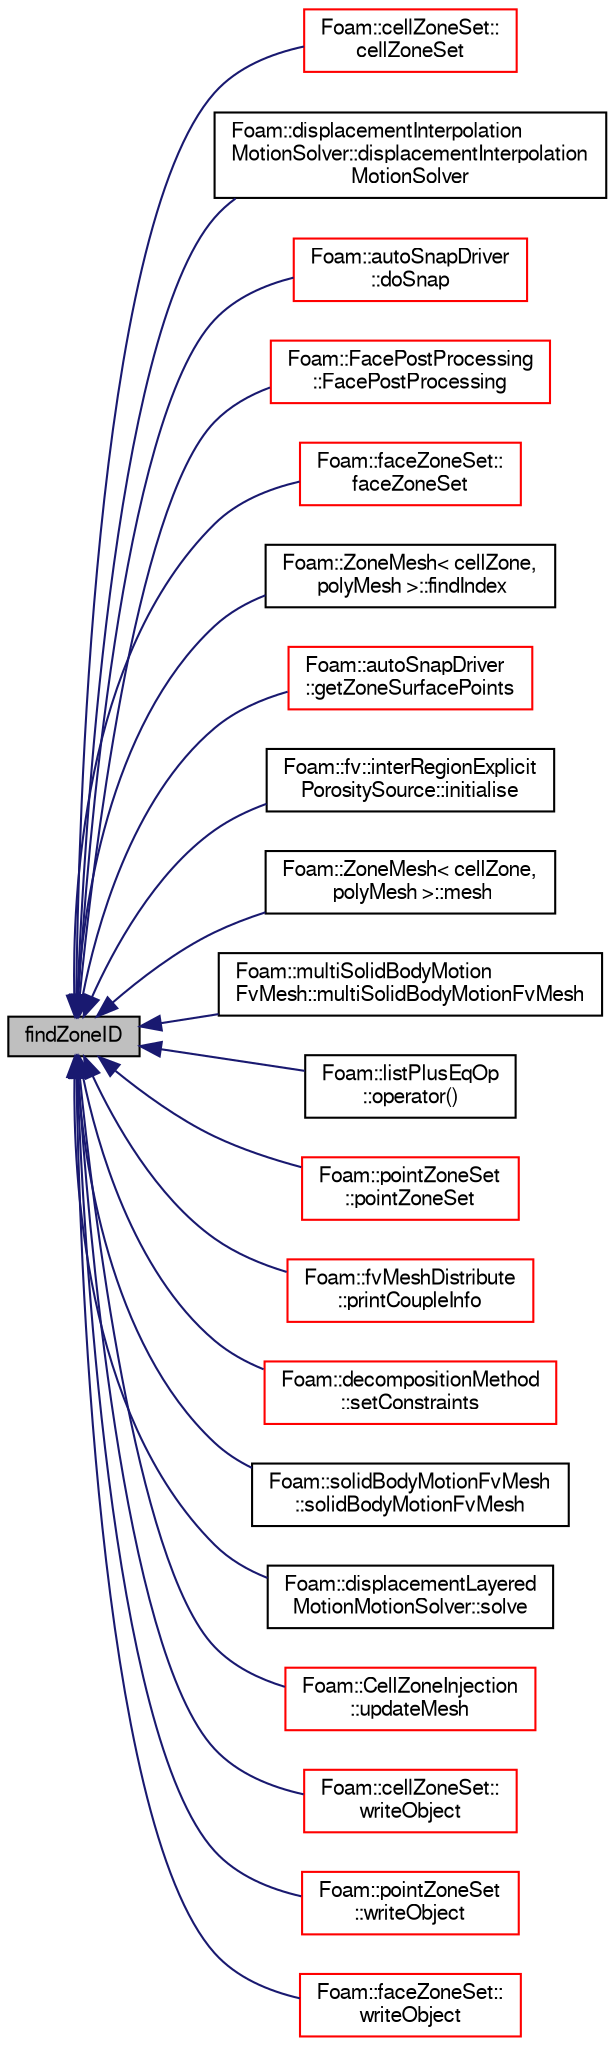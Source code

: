 digraph "findZoneID"
{
  bgcolor="transparent";
  edge [fontname="FreeSans",fontsize="10",labelfontname="FreeSans",labelfontsize="10"];
  node [fontname="FreeSans",fontsize="10",shape=record];
  rankdir="LR";
  Node97 [label="findZoneID",height=0.2,width=0.4,color="black", fillcolor="grey75", style="filled", fontcolor="black"];
  Node97 -> Node98 [dir="back",color="midnightblue",fontsize="10",style="solid",fontname="FreeSans"];
  Node98 [label="Foam::cellZoneSet::\lcellZoneSet",height=0.2,width=0.4,color="red",URL="$a25442.html#a9a2cf8cf2aa415cad5f26b53bd662082",tooltip="Construct from objectRegistry and name. "];
  Node97 -> Node110 [dir="back",color="midnightblue",fontsize="10",style="solid",fontname="FreeSans"];
  Node110 [label="Foam::displacementInterpolation\lMotionSolver::displacementInterpolation\lMotionSolver",height=0.2,width=0.4,color="black",URL="$a23314.html#af70627c48920441a925701b8da5266ba",tooltip="Construct from polyMesh and IOdictionary. "];
  Node97 -> Node111 [dir="back",color="midnightblue",fontsize="10",style="solid",fontname="FreeSans"];
  Node111 [label="Foam::autoSnapDriver\l::doSnap",height=0.2,width=0.4,color="red",URL="$a24622.html#adf0870a8be4483ecdb73b26b20d027ee"];
  Node97 -> Node123 [dir="back",color="midnightblue",fontsize="10",style="solid",fontname="FreeSans"];
  Node123 [label="Foam::FacePostProcessing\l::FacePostProcessing",height=0.2,width=0.4,color="red",URL="$a23978.html#ada8bf2fb634a22e3abfd39a829f2f8c1",tooltip="Construct from dictionary. "];
  Node97 -> Node125 [dir="back",color="midnightblue",fontsize="10",style="solid",fontname="FreeSans"];
  Node125 [label="Foam::faceZoneSet::\lfaceZoneSet",height=0.2,width=0.4,color="red",URL="$a25450.html#ace6e4b16ad35bf8903c38685a92d7789",tooltip="Construct from objectRegistry and name. "];
  Node97 -> Node149 [dir="back",color="midnightblue",fontsize="10",style="solid",fontname="FreeSans"];
  Node149 [label="Foam::ZoneMesh\< cellZone,\l polyMesh \>::findIndex",height=0.2,width=0.4,color="black",URL="$a27522.html#a49bc032e1976b4c0ae1f82fb4ddf8679",tooltip="Return zone index for the first match, return -1 if not found. "];
  Node97 -> Node118 [dir="back",color="midnightblue",fontsize="10",style="solid",fontname="FreeSans"];
  Node118 [label="Foam::autoSnapDriver\l::getZoneSurfacePoints",height=0.2,width=0.4,color="red",URL="$a24622.html#a9b0617c77e1e71c70428238e6246484e",tooltip="Get points both on patch and facezone. "];
  Node97 -> Node150 [dir="back",color="midnightblue",fontsize="10",style="solid",fontname="FreeSans"];
  Node150 [label="Foam::fv::interRegionExplicit\lPorositySource::initialise",height=0.2,width=0.4,color="black",URL="$a23534.html#a18abf8b19283101238a77c9e6865b673",tooltip="Initialise. "];
  Node97 -> Node151 [dir="back",color="midnightblue",fontsize="10",style="solid",fontname="FreeSans"];
  Node151 [label="Foam::ZoneMesh\< cellZone,\l polyMesh \>::mesh",height=0.2,width=0.4,color="black",URL="$a27522.html#ac41d1bc48208a47ffceb25d417eea442",tooltip="Return the mesh reference. "];
  Node97 -> Node152 [dir="back",color="midnightblue",fontsize="10",style="solid",fontname="FreeSans"];
  Node152 [label="Foam::multiSolidBodyMotion\lFvMesh::multiSolidBodyMotionFvMesh",height=0.2,width=0.4,color="black",URL="$a21374.html#a51e921d3df17b3742d31ef77f0732942",tooltip="Construct from IOobject. "];
  Node97 -> Node153 [dir="back",color="midnightblue",fontsize="10",style="solid",fontname="FreeSans"];
  Node153 [label="Foam::listPlusEqOp\l::operator()",height=0.2,width=0.4,color="black",URL="$a24626.html#a2bca5855a51bffee2f0fe2aacc4aba10"];
  Node97 -> Node154 [dir="back",color="midnightblue",fontsize="10",style="solid",fontname="FreeSans"];
  Node154 [label="Foam::pointZoneSet\l::pointZoneSet",height=0.2,width=0.4,color="red",URL="$a25458.html#a30266f36aa376b247f8b93c81213a836",tooltip="Construct from objectRegistry and name. "];
  Node97 -> Node166 [dir="back",color="midnightblue",fontsize="10",style="solid",fontname="FreeSans"];
  Node166 [label="Foam::fvMeshDistribute\l::printCoupleInfo",height=0.2,width=0.4,color="red",URL="$a21454.html#a0b2e9e5ba94679bbc5d807ecf02687e2",tooltip="Print some info on coupling data. "];
  Node97 -> Node178 [dir="back",color="midnightblue",fontsize="10",style="solid",fontname="FreeSans"];
  Node178 [label="Foam::decompositionMethod\l::setConstraints",height=0.2,width=0.4,color="red",URL="$a28594.html#a36608a91d1c00b41284eaf46b895387c",tooltip="Helper: extract constraints: "];
  Node97 -> Node180 [dir="back",color="midnightblue",fontsize="10",style="solid",fontname="FreeSans"];
  Node180 [label="Foam::solidBodyMotionFvMesh\l::solidBodyMotionFvMesh",height=0.2,width=0.4,color="black",URL="$a21418.html#af7e61ff685d96a6e136432a028e3e50d",tooltip="Construct from IOobject. "];
  Node97 -> Node181 [dir="back",color="midnightblue",fontsize="10",style="solid",fontname="FreeSans"];
  Node181 [label="Foam::displacementLayered\lMotionMotionSolver::solve",height=0.2,width=0.4,color="black",URL="$a23322.html#af7d39f0eac0af0ed5785935ac72a1e7d",tooltip="Solve for motion. "];
  Node97 -> Node182 [dir="back",color="midnightblue",fontsize="10",style="solid",fontname="FreeSans"];
  Node182 [label="Foam::CellZoneInjection\l::updateMesh",height=0.2,width=0.4,color="red",URL="$a24050.html#ae5693a309a936ac1040dd48c2881677f",tooltip="Set injector locations when mesh is updated. "];
  Node97 -> Node184 [dir="back",color="midnightblue",fontsize="10",style="solid",fontname="FreeSans"];
  Node184 [label="Foam::cellZoneSet::\lwriteObject",height=0.2,width=0.4,color="red",URL="$a25442.html#ad29090f3bdbff43fd95fa2d856219b5f",tooltip="Write cellZone. "];
  Node97 -> Node186 [dir="back",color="midnightblue",fontsize="10",style="solid",fontname="FreeSans"];
  Node186 [label="Foam::pointZoneSet\l::writeObject",height=0.2,width=0.4,color="red",URL="$a25458.html#ad29090f3bdbff43fd95fa2d856219b5f",tooltip="Write pointZone. "];
  Node97 -> Node188 [dir="back",color="midnightblue",fontsize="10",style="solid",fontname="FreeSans"];
  Node188 [label="Foam::faceZoneSet::\lwriteObject",height=0.2,width=0.4,color="red",URL="$a25450.html#ad29090f3bdbff43fd95fa2d856219b5f",tooltip="Write faceZone. "];
}

